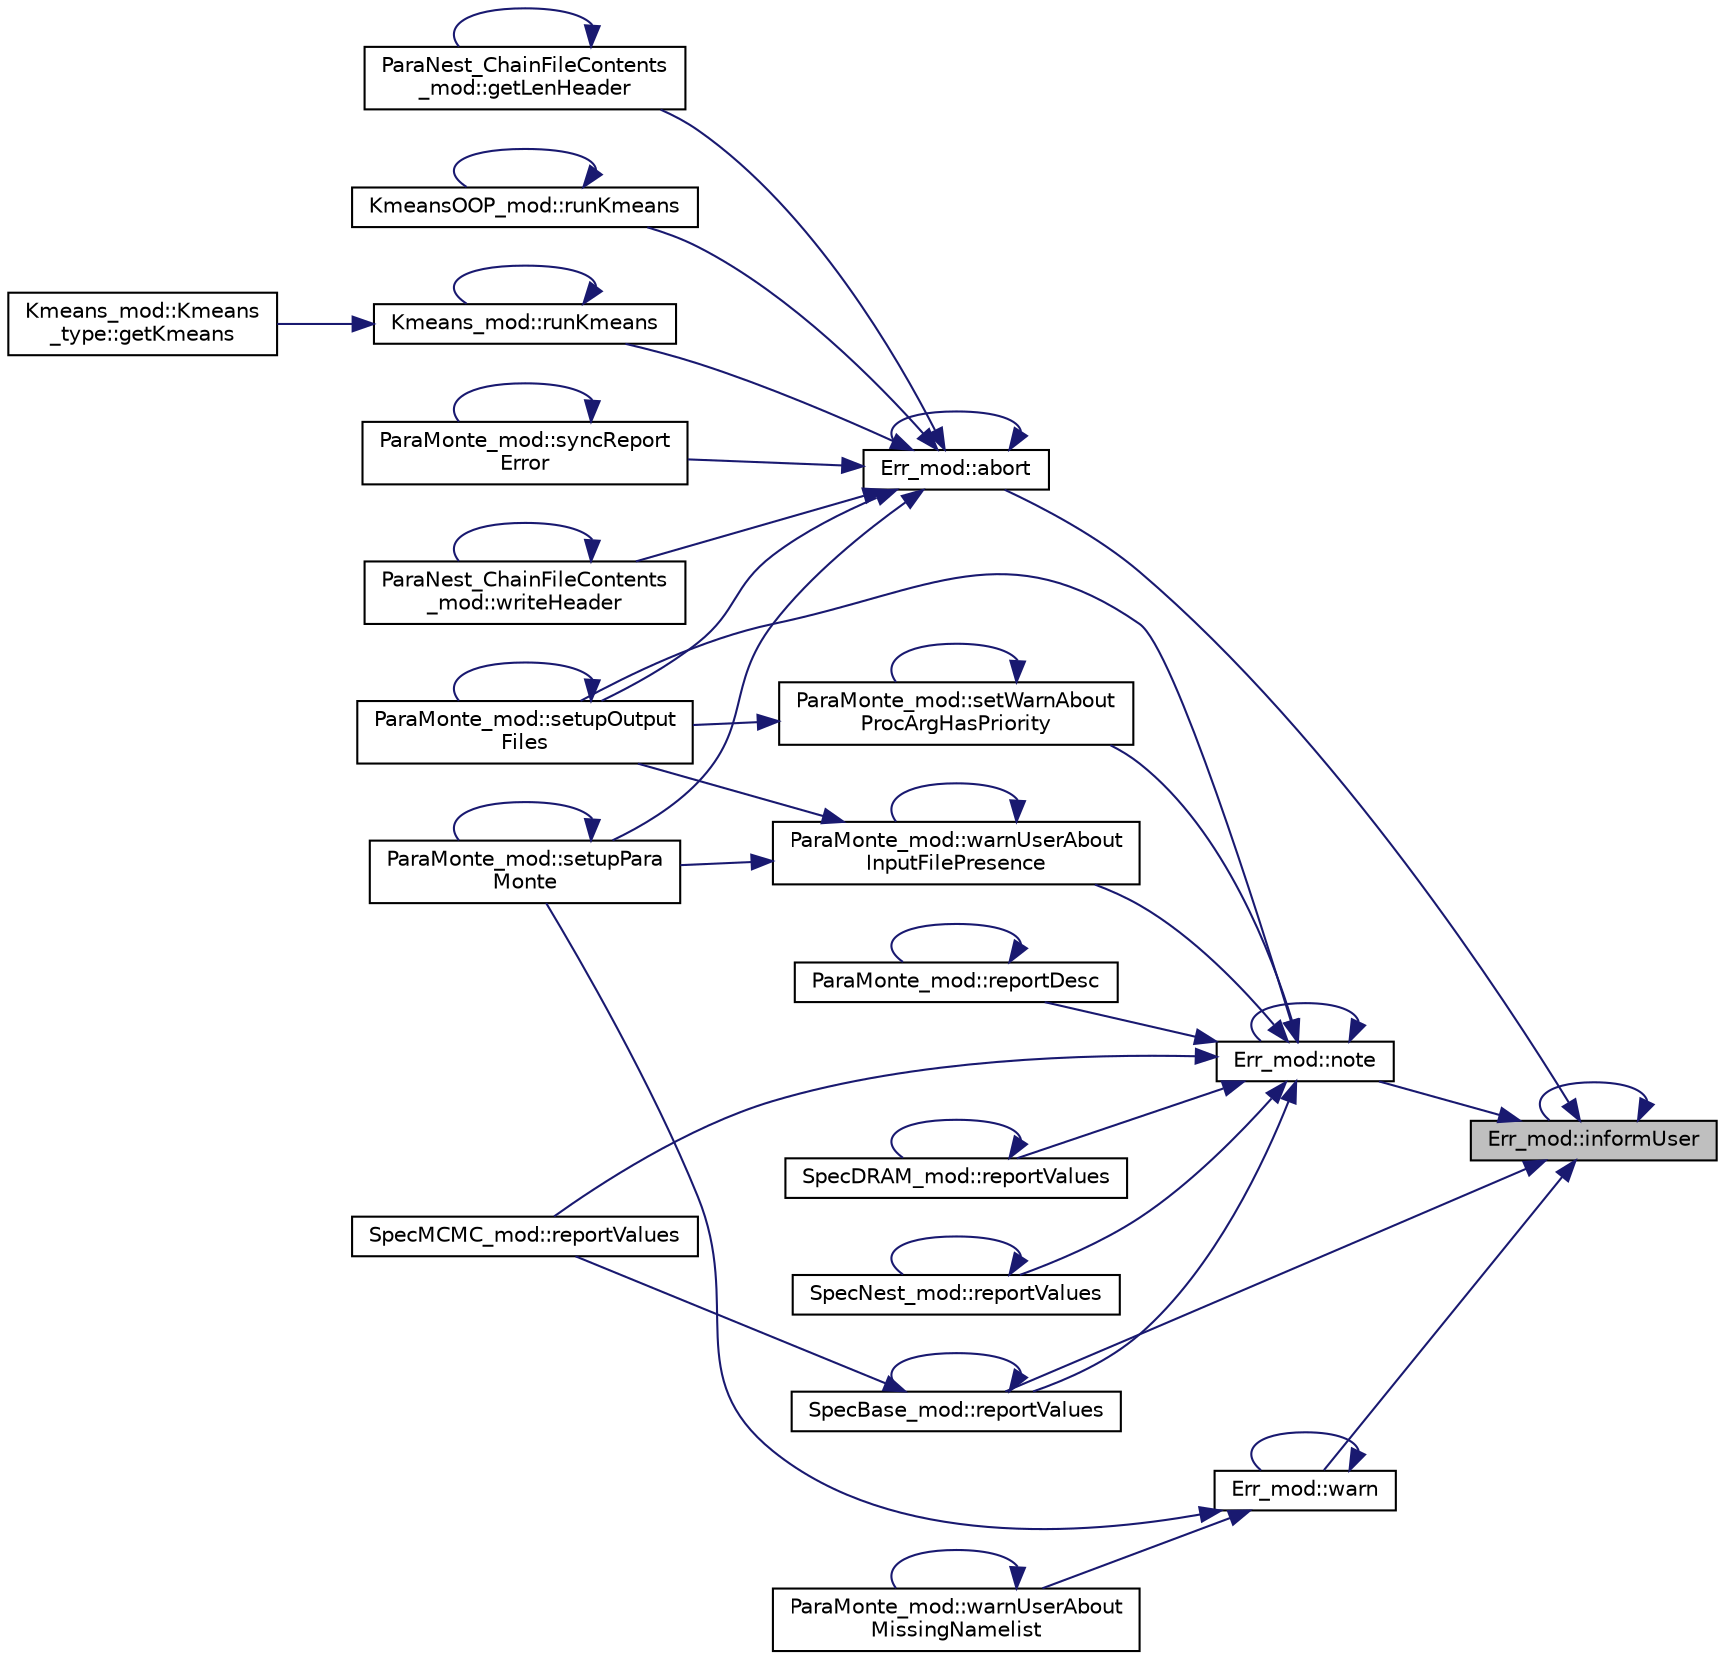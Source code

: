 digraph "Err_mod::informUser"
{
 // LATEX_PDF_SIZE
  edge [fontname="Helvetica",fontsize="10",labelfontname="Helvetica",labelfontsize="10"];
  node [fontname="Helvetica",fontsize="10",shape=record];
  rankdir="RL";
  Node1 [label="Err_mod::informUser",height=0.2,width=0.4,color="black", fillcolor="grey75", style="filled", fontcolor="black",tooltip="Write the input message to the output file unit."];
  Node1 -> Node2 [dir="back",color="midnightblue",fontsize="10",style="solid",fontname="Helvetica"];
  Node2 [label="Err_mod::abort",height=0.2,width=0.4,color="black", fillcolor="white", style="filled",URL="$namespaceErr__mod.html#a05e7cb435943afd957ea3b003d655b23",tooltip="Terminate or report the occurrence a fatal error and potentially terminate the program (if requested)..."];
  Node2 -> Node2 [dir="back",color="midnightblue",fontsize="10",style="solid",fontname="Helvetica"];
  Node2 -> Node3 [dir="back",color="midnightblue",fontsize="10",style="solid",fontname="Helvetica"];
  Node3 [label="ParaNest_ChainFileContents\l_mod::getLenHeader",height=0.2,width=0.4,color="black", fillcolor="white", style="filled",URL="$namespaceParaNest__ChainFileContents__mod.html#a0ea7c4bac379eb3d15193025b6f44e67",tooltip="This is a method of the class ChainFileContents_type.  Return the length of the header of the chain f..."];
  Node3 -> Node3 [dir="back",color="midnightblue",fontsize="10",style="solid",fontname="Helvetica"];
  Node2 -> Node4 [dir="back",color="midnightblue",fontsize="10",style="solid",fontname="Helvetica"];
  Node4 [label="KmeansOOP_mod::runKmeans",height=0.2,width=0.4,color="black", fillcolor="white", style="filled",URL="$namespaceKmeansOOP__mod.html#a37a9e4daacb0dcc836c806e32ec63e14",tooltip="This procedure is a method of the class KmeansOOP_type. Perform the Kmeans clustering on the input da..."];
  Node4 -> Node4 [dir="back",color="midnightblue",fontsize="10",style="solid",fontname="Helvetica"];
  Node2 -> Node5 [dir="back",color="midnightblue",fontsize="10",style="solid",fontname="Helvetica"];
  Node5 [label="Kmeans_mod::runKmeans",height=0.2,width=0.4,color="black", fillcolor="white", style="filled",URL="$namespaceKmeans__mod.html#abd3a6d85bd62c09c556b239a510c88f8",tooltip="Perform the Kmeans clustering on the input data set represented by the array Point(nd,..."];
  Node5 -> Node6 [dir="back",color="midnightblue",fontsize="10",style="solid",fontname="Helvetica"];
  Node6 [label="Kmeans_mod::Kmeans\l_type::getKmeans",height=0.2,width=0.4,color="black", fillcolor="white", style="filled",URL="$structKmeans__mod_1_1Kmeans__type.html#a0acf4df9dd24d09aae1337096ab5ad12",tooltip="Perform the Kmeans clustering for nt tries on the input data set represented by the array Point(nd,..."];
  Node5 -> Node5 [dir="back",color="midnightblue",fontsize="10",style="solid",fontname="Helvetica"];
  Node2 -> Node7 [dir="back",color="midnightblue",fontsize="10",style="solid",fontname="Helvetica"];
  Node7 [label="ParaMonte_mod::setupOutput\lFiles",height=0.2,width=0.4,color="black", fillcolor="white", style="filled",URL="$namespaceParaMonte__mod.html#a1afbe18f65381fac7dc78338d65614c7",tooltip="This procedure is a method of the class ParaMonte_mod::ParaMonte_type. Set up the output files of the..."];
  Node7 -> Node7 [dir="back",color="midnightblue",fontsize="10",style="solid",fontname="Helvetica"];
  Node2 -> Node8 [dir="back",color="midnightblue",fontsize="10",style="solid",fontname="Helvetica"];
  Node8 [label="ParaMonte_mod::setupPara\lMonte",height=0.2,width=0.4,color="black", fillcolor="white", style="filled",URL="$namespaceParaMonte__mod.html#ae143fce31b008ee7f41cc53c281bc332",tooltip="This procedure is a method of the class ParaMonte_mod::ParaMonte_type. Set up the ParaMonte sampler w..."];
  Node8 -> Node8 [dir="back",color="midnightblue",fontsize="10",style="solid",fontname="Helvetica"];
  Node2 -> Node9 [dir="back",color="midnightblue",fontsize="10",style="solid",fontname="Helvetica"];
  Node9 [label="ParaMonte_mod::syncReport\lError",height=0.2,width=0.4,color="black", fillcolor="white", style="filled",URL="$namespaceParaMonte__mod.html#a83554f0938bac43ce2e32104e49eba4f",tooltip="Synchronize the occurrence and reporting of an error across multiple images. This is only useful in t..."];
  Node9 -> Node9 [dir="back",color="midnightblue",fontsize="10",style="solid",fontname="Helvetica"];
  Node2 -> Node10 [dir="back",color="midnightblue",fontsize="10",style="solid",fontname="Helvetica"];
  Node10 [label="ParaNest_ChainFileContents\l_mod::writeHeader",height=0.2,width=0.4,color="black", fillcolor="white", style="filled",URL="$namespaceParaNest__ChainFileContents__mod.html#a18171509eb566613110c879f7d241f55",tooltip="This is a method of the class ChainFileContents_type.  Write the requested header to the chain file."];
  Node10 -> Node10 [dir="back",color="midnightblue",fontsize="10",style="solid",fontname="Helvetica"];
  Node1 -> Node1 [dir="back",color="midnightblue",fontsize="10",style="solid",fontname="Helvetica"];
  Node1 -> Node11 [dir="back",color="midnightblue",fontsize="10",style="solid",fontname="Helvetica"];
  Node11 [label="Err_mod::note",height=0.2,width=0.4,color="black", fillcolor="white", style="filled",URL="$namespaceErr__mod.html#aff582a134cd1ff0a142c42aec5971fa5",tooltip="Report a note."];
  Node11 -> Node11 [dir="back",color="midnightblue",fontsize="10",style="solid",fontname="Helvetica"];
  Node11 -> Node12 [dir="back",color="midnightblue",fontsize="10",style="solid",fontname="Helvetica"];
  Node12 [label="ParaMonte_mod::reportDesc",height=0.2,width=0.4,color="black", fillcolor="white", style="filled",URL="$namespaceParaMonte__mod.html#ad48be5b23a22b9e68051fbfc57eb7edd",tooltip="This procedure is a method of the class ParaMonte_mod::ParaMonte_type. Output the relevant descriptio..."];
  Node12 -> Node12 [dir="back",color="midnightblue",fontsize="10",style="solid",fontname="Helvetica"];
  Node11 -> Node13 [dir="back",color="midnightblue",fontsize="10",style="solid",fontname="Helvetica"];
  Node13 [label="SpecBase_mod::reportValues",height=0.2,width=0.4,color="black", fillcolor="white", style="filled",URL="$namespaceSpecBase__mod.html#a3c648e7ec72bc7941582abf7d77b4cf1",tooltip=" "];
  Node13 -> Node13 [dir="back",color="midnightblue",fontsize="10",style="solid",fontname="Helvetica"];
  Node13 -> Node14 [dir="back",color="midnightblue",fontsize="10",style="solid",fontname="Helvetica"];
  Node14 [label="SpecMCMC_mod::reportValues",height=0.2,width=0.4,color="black", fillcolor="white", style="filled",URL="$namespaceSpecMCMC__mod.html#ac5ee776ac2d30d3a2953d923e4406bf0",tooltip=" "];
  Node11 -> Node15 [dir="back",color="midnightblue",fontsize="10",style="solid",fontname="Helvetica"];
  Node15 [label="SpecDRAM_mod::reportValues",height=0.2,width=0.4,color="black", fillcolor="white", style="filled",URL="$namespaceSpecDRAM__mod.html#a4efc09c10a0a0e92aab4c18aa3d28989",tooltip=" "];
  Node15 -> Node15 [dir="back",color="midnightblue",fontsize="10",style="solid",fontname="Helvetica"];
  Node11 -> Node14 [dir="back",color="midnightblue",fontsize="10",style="solid",fontname="Helvetica"];
  Node11 -> Node16 [dir="back",color="midnightblue",fontsize="10",style="solid",fontname="Helvetica"];
  Node16 [label="SpecNest_mod::reportValues",height=0.2,width=0.4,color="black", fillcolor="white", style="filled",URL="$namespaceSpecNest__mod.html#a3924984c93127b45bbcb4249ad581697",tooltip=" "];
  Node16 -> Node16 [dir="back",color="midnightblue",fontsize="10",style="solid",fontname="Helvetica"];
  Node11 -> Node7 [dir="back",color="midnightblue",fontsize="10",style="solid",fontname="Helvetica"];
  Node11 -> Node17 [dir="back",color="midnightblue",fontsize="10",style="solid",fontname="Helvetica"];
  Node17 [label="ParaMonte_mod::setWarnAbout\lProcArgHasPriority",height=0.2,width=0.4,color="black", fillcolor="white", style="filled",URL="$namespaceParaMonte__mod.html#abf8e6934ec19d3fc7c6569c11b63ab33",tooltip="This procedure is a method of the class ParaMonte_mod::ParaMonte_type. Warn the user about whether th..."];
  Node17 -> Node7 [dir="back",color="midnightblue",fontsize="10",style="solid",fontname="Helvetica"];
  Node17 -> Node17 [dir="back",color="midnightblue",fontsize="10",style="solid",fontname="Helvetica"];
  Node11 -> Node18 [dir="back",color="midnightblue",fontsize="10",style="solid",fontname="Helvetica"];
  Node18 [label="ParaMonte_mod::warnUserAbout\lInputFilePresence",height=0.2,width=0.4,color="black", fillcolor="white", style="filled",URL="$namespaceParaMonte__mod.html#a12eafdba7271cc0e072fb37bcf0d5a2b",tooltip="This procedure is a method of the class ParaMonte_mod::ParaMonte_type. Warn the user about whether th..."];
  Node18 -> Node7 [dir="back",color="midnightblue",fontsize="10",style="solid",fontname="Helvetica"];
  Node18 -> Node8 [dir="back",color="midnightblue",fontsize="10",style="solid",fontname="Helvetica"];
  Node18 -> Node18 [dir="back",color="midnightblue",fontsize="10",style="solid",fontname="Helvetica"];
  Node1 -> Node13 [dir="back",color="midnightblue",fontsize="10",style="solid",fontname="Helvetica"];
  Node1 -> Node19 [dir="back",color="midnightblue",fontsize="10",style="solid",fontname="Helvetica"];
  Node19 [label="Err_mod::warn",height=0.2,width=0.4,color="black", fillcolor="white", style="filled",URL="$namespaceErr__mod.html#a17084f2f49e559916bd2717137d51f7b",tooltip="Report warning message."];
  Node19 -> Node8 [dir="back",color="midnightblue",fontsize="10",style="solid",fontname="Helvetica"];
  Node19 -> Node19 [dir="back",color="midnightblue",fontsize="10",style="solid",fontname="Helvetica"];
  Node19 -> Node20 [dir="back",color="midnightblue",fontsize="10",style="solid",fontname="Helvetica"];
  Node20 [label="ParaMonte_mod::warnUserAbout\lMissingNamelist",height=0.2,width=0.4,color="black", fillcolor="white", style="filled",URL="$namespaceParaMonte__mod.html#a3866a477b28e52207c43a5c82052fbac",tooltip="If the relevant method name is missing in the namelist input file, then warn the user about this issu..."];
  Node20 -> Node20 [dir="back",color="midnightblue",fontsize="10",style="solid",fontname="Helvetica"];
}
